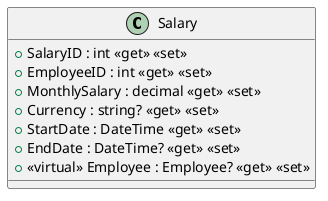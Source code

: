 @startuml
class Salary {
    + SalaryID : int <<get>> <<set>>
    + EmployeeID : int <<get>> <<set>>
    + MonthlySalary : decimal <<get>> <<set>>
    + Currency : string? <<get>> <<set>>
    + StartDate : DateTime <<get>> <<set>>
    + EndDate : DateTime? <<get>> <<set>>
    + <<virtual>> Employee : Employee? <<get>> <<set>>
}
@enduml
